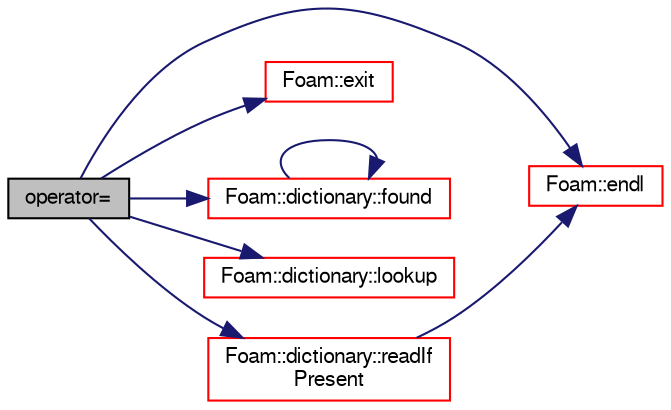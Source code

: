 digraph "operator="
{
  bgcolor="transparent";
  edge [fontname="FreeSans",fontsize="10",labelfontname="FreeSans",labelfontsize="10"];
  node [fontname="FreeSans",fontsize="10",shape=record];
  rankdir="LR";
  Node1062 [label="operator=",height=0.2,width=0.4,color="black", fillcolor="grey75", style="filled", fontcolor="black"];
  Node1062 -> Node1063 [color="midnightblue",fontsize="10",style="solid",fontname="FreeSans"];
  Node1063 [label="Foam::endl",height=0.2,width=0.4,color="red",URL="$a21124.html#a2db8fe02a0d3909e9351bb4275b23ce4",tooltip="Add newline and flush stream. "];
  Node1062 -> Node1065 [color="midnightblue",fontsize="10",style="solid",fontname="FreeSans"];
  Node1065 [label="Foam::exit",height=0.2,width=0.4,color="red",URL="$a21124.html#a06ca7250d8e89caf05243ec094843642"];
  Node1062 -> Node1110 [color="midnightblue",fontsize="10",style="solid",fontname="FreeSans"];
  Node1110 [label="Foam::dictionary::found",height=0.2,width=0.4,color="red",URL="$a26014.html#adcd3d5d43253006ef145e56b43025d28",tooltip="Search dictionary for given keyword. "];
  Node1110 -> Node1110 [color="midnightblue",fontsize="10",style="solid",fontname="FreeSans"];
  Node1062 -> Node1112 [color="midnightblue",fontsize="10",style="solid",fontname="FreeSans"];
  Node1112 [label="Foam::dictionary::lookup",height=0.2,width=0.4,color="red",URL="$a26014.html#a6a0727fa523e48977e27348663def509",tooltip="Find and return an entry data stream. "];
  Node1062 -> Node1205 [color="midnightblue",fontsize="10",style="solid",fontname="FreeSans"];
  Node1205 [label="Foam::dictionary::readIf\lPresent",height=0.2,width=0.4,color="red",URL="$a26014.html#ad4bd008e6ee208313f2c3a963ee1170d",tooltip="Find an entry if present, and assign to T. "];
  Node1205 -> Node1063 [color="midnightblue",fontsize="10",style="solid",fontname="FreeSans"];
}
